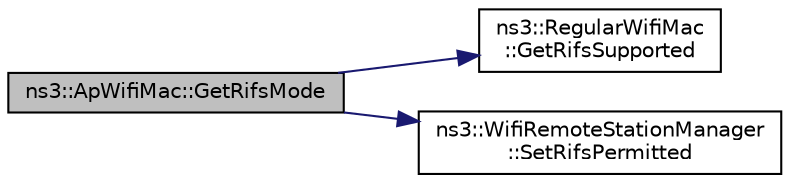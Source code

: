 digraph "ns3::ApWifiMac::GetRifsMode"
{
  edge [fontname="Helvetica",fontsize="10",labelfontname="Helvetica",labelfontsize="10"];
  node [fontname="Helvetica",fontsize="10",shape=record];
  rankdir="LR";
  Node1 [label="ns3::ApWifiMac::GetRifsMode",height=0.2,width=0.4,color="black", fillcolor="grey75", style="filled", fontcolor="black"];
  Node1 -> Node2 [color="midnightblue",fontsize="10",style="solid"];
  Node2 [label="ns3::RegularWifiMac\l::GetRifsSupported",height=0.2,width=0.4,color="black", fillcolor="white", style="filled",URL="$df/db9/classns3_1_1RegularWifiMac.html#aee913cae11540b2878873ca3ac968afc"];
  Node1 -> Node3 [color="midnightblue",fontsize="10",style="solid"];
  Node3 [label="ns3::WifiRemoteStationManager\l::SetRifsPermitted",height=0.2,width=0.4,color="black", fillcolor="white", style="filled",URL="$d6/d65/classns3_1_1WifiRemoteStationManager.html#a61a25c7485e65131a0ebba3993d6744a"];
}

